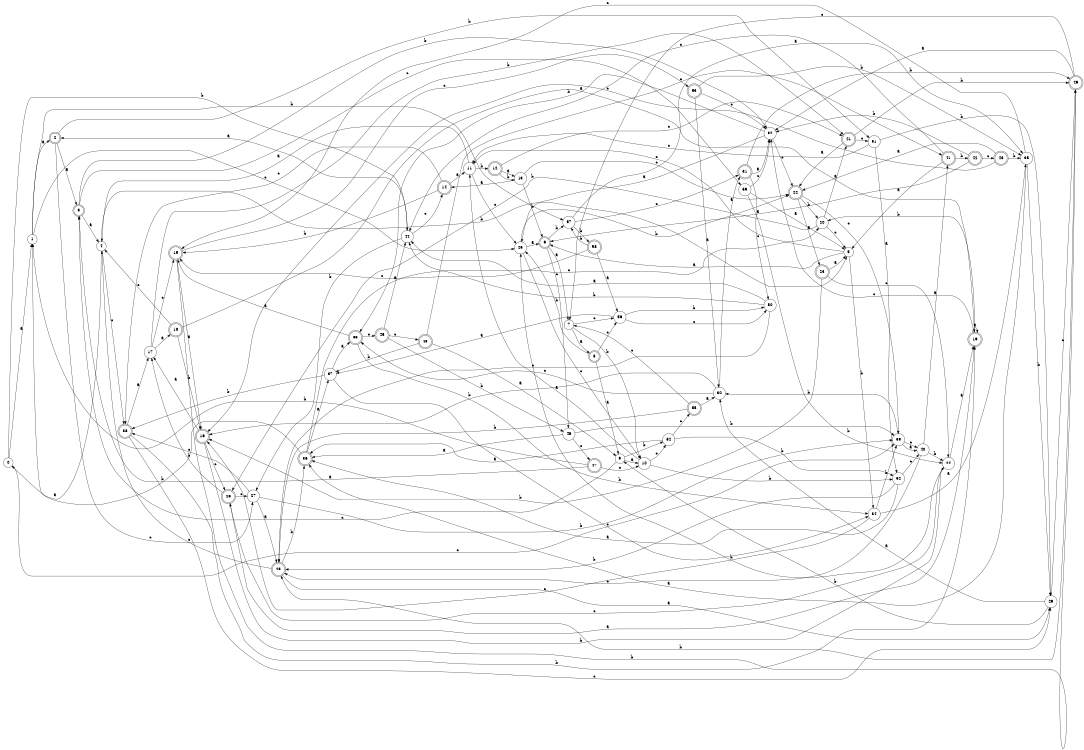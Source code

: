 digraph n48_1 {
__start0 [label="" shape="none"];

rankdir=LR;
size="8,5";

s0 [style="filled", color="black", fillcolor="white" shape="circle", label="0"];
s1 [style="filled", color="black", fillcolor="white" shape="circle", label="1"];
s2 [style="rounded,filled", color="black", fillcolor="white" shape="doublecircle", label="2"];
s3 [style="rounded,filled", color="black", fillcolor="white" shape="doublecircle", label="3"];
s4 [style="filled", color="black", fillcolor="white" shape="circle", label="4"];
s5 [style="filled", color="black", fillcolor="white" shape="circle", label="5"];
s6 [style="rounded,filled", color="black", fillcolor="white" shape="doublecircle", label="6"];
s7 [style="filled", color="black", fillcolor="white" shape="circle", label="7"];
s8 [style="rounded,filled", color="black", fillcolor="white" shape="doublecircle", label="8"];
s9 [style="filled", color="black", fillcolor="white" shape="circle", label="9"];
s10 [style="filled", color="black", fillcolor="white" shape="circle", label="10"];
s11 [style="filled", color="black", fillcolor="white" shape="circle", label="11"];
s12 [style="rounded,filled", color="black", fillcolor="white" shape="doublecircle", label="12"];
s13 [style="filled", color="black", fillcolor="white" shape="circle", label="13"];
s14 [style="rounded,filled", color="black", fillcolor="white" shape="doublecircle", label="14"];
s15 [style="rounded,filled", color="black", fillcolor="white" shape="doublecircle", label="15"];
s16 [style="rounded,filled", color="black", fillcolor="white" shape="doublecircle", label="16"];
s17 [style="filled", color="black", fillcolor="white" shape="circle", label="17"];
s18 [style="rounded,filled", color="black", fillcolor="white" shape="doublecircle", label="18"];
s19 [style="rounded,filled", color="black", fillcolor="white" shape="doublecircle", label="19"];
s20 [style="filled", color="black", fillcolor="white" shape="circle", label="20"];
s21 [style="rounded,filled", color="black", fillcolor="white" shape="doublecircle", label="21"];
s22 [style="rounded,filled", color="black", fillcolor="white" shape="doublecircle", label="22"];
s23 [style="rounded,filled", color="black", fillcolor="white" shape="doublecircle", label="23"];
s24 [style="filled", color="black", fillcolor="white" shape="circle", label="24"];
s25 [style="filled", color="black", fillcolor="white" shape="circle", label="25"];
s26 [style="rounded,filled", color="black", fillcolor="white" shape="doublecircle", label="26"];
s27 [style="filled", color="black", fillcolor="white" shape="circle", label="27"];
s28 [style="rounded,filled", color="black", fillcolor="white" shape="doublecircle", label="28"];
s29 [style="filled", color="black", fillcolor="white" shape="circle", label="29"];
s30 [style="filled", color="black", fillcolor="white" shape="circle", label="30"];
s31 [style="rounded,filled", color="black", fillcolor="white" shape="doublecircle", label="31"];
s32 [style="filled", color="black", fillcolor="white" shape="circle", label="32"];
s33 [style="rounded,filled", color="black", fillcolor="white" shape="doublecircle", label="33"];
s34 [style="filled", color="black", fillcolor="white" shape="circle", label="34"];
s35 [style="filled", color="black", fillcolor="white" shape="circle", label="35"];
s36 [style="rounded,filled", color="black", fillcolor="white" shape="doublecircle", label="36"];
s37 [style="filled", color="black", fillcolor="white" shape="circle", label="37"];
s38 [style="rounded,filled", color="black", fillcolor="white" shape="doublecircle", label="38"];
s39 [style="filled", color="black", fillcolor="white" shape="circle", label="39"];
s40 [style="filled", color="black", fillcolor="white" shape="circle", label="40"];
s41 [style="rounded,filled", color="black", fillcolor="white" shape="doublecircle", label="41"];
s42 [style="rounded,filled", color="black", fillcolor="white" shape="doublecircle", label="42"];
s43 [style="rounded,filled", color="black", fillcolor="white" shape="doublecircle", label="43"];
s44 [style="filled", color="black", fillcolor="white" shape="circle", label="44"];
s45 [style="rounded,filled", color="black", fillcolor="white" shape="doublecircle", label="45"];
s46 [style="filled", color="black", fillcolor="white" shape="circle", label="46"];
s47 [style="rounded,filled", color="black", fillcolor="white" shape="doublecircle", label="47"];
s48 [style="rounded,filled", color="black", fillcolor="white" shape="doublecircle", label="48"];
s49 [style="rounded,filled", color="black", fillcolor="white" shape="doublecircle", label="49"];
s50 [style="filled", color="black", fillcolor="white" shape="circle", label="50"];
s51 [style="filled", color="black", fillcolor="white" shape="circle", label="51"];
s52 [style="filled", color="black", fillcolor="white" shape="circle", label="52"];
s53 [style="rounded,filled", color="black", fillcolor="white" shape="doublecircle", label="53"];
s54 [style="filled", color="black", fillcolor="white" shape="circle", label="54"];
s55 [style="rounded,filled", color="black", fillcolor="white" shape="doublecircle", label="55"];
s56 [style="filled", color="black", fillcolor="white" shape="circle", label="56"];
s57 [style="filled", color="black", fillcolor="white" shape="circle", label="57"];
s58 [style="rounded,filled", color="black", fillcolor="white" shape="doublecircle", label="58"];
s59 [style="filled", color="black", fillcolor="white" shape="circle", label="59"];
s0 -> s1 [label="a"];
s0 -> s44 [label="b"];
s0 -> s39 [label="c"];
s1 -> s2 [label="a"];
s1 -> s57 [label="b"];
s1 -> s25 [label="c"];
s2 -> s3 [label="a"];
s2 -> s51 [label="b"];
s2 -> s27 [label="c"];
s3 -> s4 [label="a"];
s3 -> s32 [label="b"];
s3 -> s59 [label="c"];
s4 -> s0 [label="a"];
s4 -> s5 [label="b"];
s4 -> s38 [label="c"];
s5 -> s6 [label="a"];
s5 -> s34 [label="b"];
s5 -> s11 [label="c"];
s6 -> s7 [label="a"];
s6 -> s57 [label="b"];
s6 -> s46 [label="c"];
s7 -> s8 [label="a"];
s7 -> s10 [label="b"];
s7 -> s56 [label="c"];
s8 -> s9 [label="a"];
s8 -> s25 [label="b"];
s8 -> s56 [label="c"];
s9 -> s10 [label="a"];
s9 -> s54 [label="b"];
s9 -> s3 [label="c"];
s10 -> s11 [label="a"];
s10 -> s52 [label="b"];
s10 -> s54 [label="c"];
s11 -> s4 [label="a"];
s11 -> s12 [label="b"];
s11 -> s25 [label="c"];
s12 -> s13 [label="a"];
s12 -> s13 [label="b"];
s12 -> s21 [label="c"];
s13 -> s14 [label="a"];
s13 -> s6 [label="b"];
s13 -> s22 [label="c"];
s14 -> s11 [label="a"];
s14 -> s15 [label="b"];
s14 -> s38 [label="c"];
s15 -> s16 [label="a"];
s15 -> s49 [label="b"];
s15 -> s53 [label="c"];
s16 -> s17 [label="a"];
s16 -> s24 [label="b"];
s16 -> s26 [label="c"];
s17 -> s18 [label="a"];
s17 -> s21 [label="b"];
s17 -> s15 [label="c"];
s18 -> s19 [label="a"];
s18 -> s16 [label="b"];
s18 -> s4 [label="c"];
s19 -> s19 [label="a"];
s19 -> s20 [label="b"];
s19 -> s32 [label="c"];
s20 -> s21 [label="a"];
s20 -> s26 [label="b"];
s20 -> s5 [label="c"];
s21 -> s22 [label="a"];
s21 -> s49 [label="b"];
s21 -> s51 [label="c"];
s22 -> s23 [label="a"];
s22 -> s20 [label="b"];
s22 -> s39 [label="c"];
s23 -> s5 [label="a"];
s23 -> s16 [label="b"];
s23 -> s24 [label="c"];
s24 -> s19 [label="a"];
s24 -> s25 [label="b"];
s24 -> s26 [label="c"];
s25 -> s6 [label="a"];
s25 -> s22 [label="b"];
s25 -> s10 [label="c"];
s26 -> s19 [label="a"];
s26 -> s17 [label="b"];
s26 -> s27 [label="c"];
s27 -> s28 [label="a"];
s27 -> s39 [label="b"];
s27 -> s38 [label="c"];
s28 -> s29 [label="a"];
s28 -> s36 [label="b"];
s28 -> s4 [label="c"];
s29 -> s30 [label="a"];
s29 -> s9 [label="b"];
s29 -> s49 [label="c"];
s30 -> s31 [label="a"];
s30 -> s16 [label="b"];
s30 -> s33 [label="c"];
s31 -> s32 [label="a"];
s31 -> s49 [label="b"];
s31 -> s50 [label="c"];
s32 -> s25 [label="a"];
s32 -> s33 [label="b"];
s32 -> s22 [label="c"];
s33 -> s15 [label="a"];
s33 -> s34 [label="b"];
s33 -> s45 [label="c"];
s34 -> s35 [label="a"];
s34 -> s39 [label="b"];
s34 -> s16 [label="c"];
s35 -> s36 [label="a"];
s35 -> s29 [label="b"];
s35 -> s15 [label="c"];
s36 -> s37 [label="a"];
s36 -> s1 [label="b"];
s36 -> s20 [label="c"];
s37 -> s33 [label="a"];
s37 -> s38 [label="b"];
s37 -> s34 [label="c"];
s38 -> s17 [label="a"];
s38 -> s19 [label="b"];
s38 -> s29 [label="c"];
s39 -> s40 [label="a"];
s39 -> s30 [label="b"];
s39 -> s40 [label="c"];
s40 -> s41 [label="a"];
s40 -> s24 [label="b"];
s40 -> s28 [label="c"];
s41 -> s5 [label="a"];
s41 -> s42 [label="b"];
s41 -> s44 [label="c"];
s42 -> s6 [label="a"];
s42 -> s32 [label="b"];
s42 -> s43 [label="c"];
s43 -> s22 [label="a"];
s43 -> s35 [label="b"];
s43 -> s16 [label="c"];
s44 -> s2 [label="a"];
s44 -> s27 [label="b"];
s44 -> s14 [label="c"];
s45 -> s44 [label="a"];
s45 -> s46 [label="b"];
s45 -> s48 [label="c"];
s46 -> s36 [label="a"];
s46 -> s39 [label="b"];
s46 -> s47 [label="c"];
s47 -> s3 [label="a"];
s47 -> s1 [label="b"];
s47 -> s10 [label="c"];
s48 -> s9 [label="a"];
s48 -> s37 [label="b"];
s48 -> s41 [label="c"];
s49 -> s32 [label="a"];
s49 -> s28 [label="b"];
s49 -> s7 [label="c"];
s50 -> s44 [label="a"];
s50 -> s44 [label="b"];
s50 -> s28 [label="c"];
s51 -> s52 [label="a"];
s51 -> s29 [label="b"];
s51 -> s11 [label="c"];
s52 -> s36 [label="a"];
s52 -> s28 [label="b"];
s52 -> s40 [label="c"];
s53 -> s30 [label="a"];
s53 -> s35 [label="b"];
s53 -> s32 [label="c"];
s54 -> s36 [label="a"];
s54 -> s52 [label="b"];
s54 -> s55 [label="c"];
s55 -> s30 [label="a"];
s55 -> s28 [label="b"];
s55 -> s7 [label="c"];
s56 -> s37 [label="a"];
s56 -> s50 [label="b"];
s56 -> s50 [label="c"];
s57 -> s35 [label="a"];
s57 -> s58 [label="b"];
s57 -> s31 [label="c"];
s58 -> s56 [label="a"];
s58 -> s57 [label="b"];
s58 -> s15 [label="c"];
s59 -> s5 [label="a"];
s59 -> s24 [label="b"];
s59 -> s32 [label="c"];

}